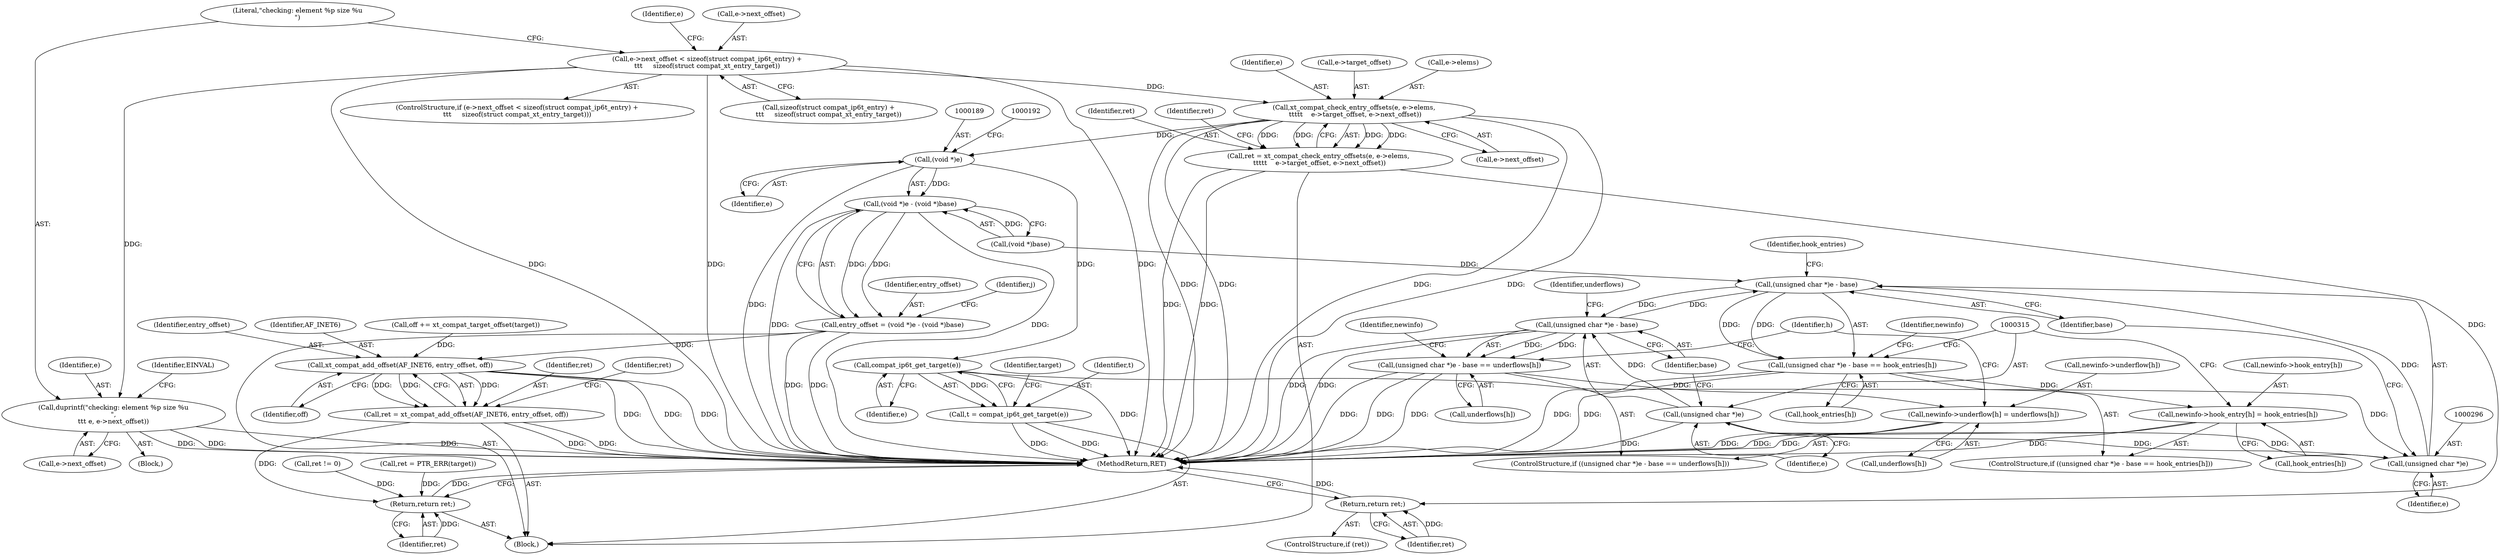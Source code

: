digraph "0_linux_ce683e5f9d045e5d67d1312a42b359cb2ab2a13c_3@API" {
"1000132" [label="(Call,e->next_offset < sizeof(struct compat_ip6t_entry) +\n\t\t\t     sizeof(struct compat_xt_entry_target))"];
"1000142" [label="(Call,duprintf(\"checking: element %p size %u\n\",\n\t\t\t e, e->next_offset))"];
"1000163" [label="(Call,xt_compat_check_entry_offsets(e, e->elems,\n \t\t\t\t\t    e->target_offset, e->next_offset))"];
"1000161" [label="(Call,ret = xt_compat_check_entry_offsets(e, e->elems,\n \t\t\t\t\t    e->target_offset, e->next_offset))"];
"1000176" [label="(Return,return ret;)"];
"1000188" [label="(Call,(void *)e)"];
"1000187" [label="(Call,(void *)e - (void *)base)"];
"1000185" [label="(Call,entry_offset = (void *)e - (void *)base)"];
"1000275" [label="(Call,xt_compat_add_offset(AF_INET6, entry_offset, off))"];
"1000273" [label="(Call,ret = xt_compat_add_offset(AF_INET6, entry_offset, off))"];
"1000376" [label="(Return,return ret;)"];
"1000218" [label="(Call,compat_ip6t_get_target(e))"];
"1000216" [label="(Call,t = compat_ip6t_get_target(e))"];
"1000295" [label="(Call,(unsigned char *)e)"];
"1000294" [label="(Call,(unsigned char *)e - base)"];
"1000293" [label="(Call,(unsigned char *)e - base == hook_entries[h])"];
"1000302" [label="(Call,newinfo->hook_entry[h] = hook_entries[h])"];
"1000313" [label="(Call,(unsigned char *)e - base)"];
"1000312" [label="(Call,(unsigned char *)e - base == underflows[h])"];
"1000321" [label="(Call,newinfo->underflow[h] = underflows[h])"];
"1000314" [label="(Call,(unsigned char *)e)"];
"1000324" [label="(Identifier,newinfo)"];
"1000265" [label="(Call,off += xt_compat_target_offset(target))"];
"1000142" [label="(Call,duprintf(\"checking: element %p size %u\n\",\n\t\t\t e, e->next_offset))"];
"1000274" [label="(Identifier,ret)"];
"1000111" [label="(Block,)"];
"1000277" [label="(Identifier,entry_offset)"];
"1000312" [label="(Call,(unsigned char *)e - base == underflows[h])"];
"1000219" [label="(Identifier,e)"];
"1000308" [label="(Call,hook_entries[h])"];
"1000145" [label="(Call,e->next_offset)"];
"1000302" [label="(Call,newinfo->hook_entry[h] = hook_entries[h])"];
"1000163" [label="(Call,xt_compat_check_entry_offsets(e, e->elems,\n \t\t\t\t\t    e->target_offset, e->next_offset))"];
"1000221" [label="(Identifier,target)"];
"1000299" [label="(Call,hook_entries[h])"];
"1000278" [label="(Identifier,off)"];
"1000303" [label="(Call,newinfo->hook_entry[h])"];
"1000136" [label="(Call,sizeof(struct compat_ip6t_entry) +\n\t\t\t     sizeof(struct compat_xt_entry_target))"];
"1000251" [label="(Call,ret = PTR_ERR(target))"];
"1000298" [label="(Identifier,base)"];
"1000295" [label="(Call,(unsigned char *)e)"];
"1000297" [label="(Identifier,e)"];
"1000144" [label="(Identifier,e)"];
"1000327" [label="(Call,underflows[h])"];
"1000275" [label="(Call,xt_compat_add_offset(AF_INET6, entry_offset, off))"];
"1000174" [label="(ControlStructure,if (ret))"];
"1000293" [label="(Call,(unsigned char *)e - base == hook_entries[h])"];
"1000133" [label="(Call,e->next_offset)"];
"1000311" [label="(ControlStructure,if ((unsigned char *)e - base == underflows[h]))"];
"1000141" [label="(Block,)"];
"1000319" [label="(Identifier,underflows)"];
"1000276" [label="(Identifier,AF_INET6)"];
"1000300" [label="(Identifier,hook_entries)"];
"1000191" [label="(Call,(void *)base)"];
"1000190" [label="(Identifier,e)"];
"1000376" [label="(Return,return ret;)"];
"1000186" [label="(Identifier,entry_offset)"];
"1000322" [label="(Call,newinfo->underflow[h])"];
"1000156" [label="(Identifier,e)"];
"1000168" [label="(Call,e->target_offset)"];
"1000131" [label="(ControlStructure,if (e->next_offset < sizeof(struct compat_ip6t_entry) +\n\t\t\t     sizeof(struct compat_xt_entry_target)))"];
"1000150" [label="(Identifier,EINVAL)"];
"1000176" [label="(Return,return ret;)"];
"1000187" [label="(Call,(void *)e - (void *)base)"];
"1000318" [label="(Call,underflows[h])"];
"1000216" [label="(Call,t = compat_ip6t_get_target(e))"];
"1000377" [label="(Identifier,ret)"];
"1000165" [label="(Call,e->elems)"];
"1000294" [label="(Call,(unsigned char *)e - base)"];
"1000175" [label="(Identifier,ret)"];
"1000161" [label="(Call,ret = xt_compat_check_entry_offsets(e, e->elems,\n \t\t\t\t\t    e->target_offset, e->next_offset))"];
"1000195" [label="(Identifier,j)"];
"1000210" [label="(Call,ret != 0)"];
"1000217" [label="(Identifier,t)"];
"1000313" [label="(Call,(unsigned char *)e - base)"];
"1000273" [label="(Call,ret = xt_compat_add_offset(AF_INET6, entry_offset, off))"];
"1000378" [label="(MethodReturn,RET)"];
"1000280" [label="(Identifier,ret)"];
"1000218" [label="(Call,compat_ip6t_get_target(e))"];
"1000317" [label="(Identifier,base)"];
"1000185" [label="(Call,entry_offset = (void *)e - (void *)base)"];
"1000321" [label="(Call,newinfo->underflow[h] = underflows[h])"];
"1000177" [label="(Identifier,ret)"];
"1000316" [label="(Identifier,e)"];
"1000171" [label="(Call,e->next_offset)"];
"1000292" [label="(ControlStructure,if ((unsigned char *)e - base == hook_entries[h]))"];
"1000164" [label="(Identifier,e)"];
"1000143" [label="(Literal,\"checking: element %p size %u\n\")"];
"1000162" [label="(Identifier,ret)"];
"1000314" [label="(Call,(unsigned char *)e)"];
"1000132" [label="(Call,e->next_offset < sizeof(struct compat_ip6t_entry) +\n\t\t\t     sizeof(struct compat_xt_entry_target))"];
"1000305" [label="(Identifier,newinfo)"];
"1000188" [label="(Call,(void *)e)"];
"1000290" [label="(Identifier,h)"];
"1000132" -> "1000131"  [label="AST: "];
"1000132" -> "1000136"  [label="CFG: "];
"1000133" -> "1000132"  [label="AST: "];
"1000136" -> "1000132"  [label="AST: "];
"1000143" -> "1000132"  [label="CFG: "];
"1000156" -> "1000132"  [label="CFG: "];
"1000132" -> "1000378"  [label="DDG: "];
"1000132" -> "1000378"  [label="DDG: "];
"1000132" -> "1000378"  [label="DDG: "];
"1000132" -> "1000142"  [label="DDG: "];
"1000132" -> "1000163"  [label="DDG: "];
"1000142" -> "1000141"  [label="AST: "];
"1000142" -> "1000145"  [label="CFG: "];
"1000143" -> "1000142"  [label="AST: "];
"1000144" -> "1000142"  [label="AST: "];
"1000145" -> "1000142"  [label="AST: "];
"1000150" -> "1000142"  [label="CFG: "];
"1000142" -> "1000378"  [label="DDG: "];
"1000142" -> "1000378"  [label="DDG: "];
"1000142" -> "1000378"  [label="DDG: "];
"1000163" -> "1000161"  [label="AST: "];
"1000163" -> "1000171"  [label="CFG: "];
"1000164" -> "1000163"  [label="AST: "];
"1000165" -> "1000163"  [label="AST: "];
"1000168" -> "1000163"  [label="AST: "];
"1000171" -> "1000163"  [label="AST: "];
"1000161" -> "1000163"  [label="CFG: "];
"1000163" -> "1000378"  [label="DDG: "];
"1000163" -> "1000378"  [label="DDG: "];
"1000163" -> "1000378"  [label="DDG: "];
"1000163" -> "1000378"  [label="DDG: "];
"1000163" -> "1000161"  [label="DDG: "];
"1000163" -> "1000161"  [label="DDG: "];
"1000163" -> "1000161"  [label="DDG: "];
"1000163" -> "1000161"  [label="DDG: "];
"1000163" -> "1000188"  [label="DDG: "];
"1000161" -> "1000111"  [label="AST: "];
"1000162" -> "1000161"  [label="AST: "];
"1000175" -> "1000161"  [label="CFG: "];
"1000161" -> "1000378"  [label="DDG: "];
"1000161" -> "1000378"  [label="DDG: "];
"1000161" -> "1000176"  [label="DDG: "];
"1000176" -> "1000174"  [label="AST: "];
"1000176" -> "1000177"  [label="CFG: "];
"1000177" -> "1000176"  [label="AST: "];
"1000378" -> "1000176"  [label="CFG: "];
"1000176" -> "1000378"  [label="DDG: "];
"1000177" -> "1000176"  [label="DDG: "];
"1000188" -> "1000187"  [label="AST: "];
"1000188" -> "1000190"  [label="CFG: "];
"1000189" -> "1000188"  [label="AST: "];
"1000190" -> "1000188"  [label="AST: "];
"1000192" -> "1000188"  [label="CFG: "];
"1000188" -> "1000378"  [label="DDG: "];
"1000188" -> "1000187"  [label="DDG: "];
"1000188" -> "1000218"  [label="DDG: "];
"1000187" -> "1000185"  [label="AST: "];
"1000187" -> "1000191"  [label="CFG: "];
"1000191" -> "1000187"  [label="AST: "];
"1000185" -> "1000187"  [label="CFG: "];
"1000187" -> "1000378"  [label="DDG: "];
"1000187" -> "1000378"  [label="DDG: "];
"1000187" -> "1000185"  [label="DDG: "];
"1000187" -> "1000185"  [label="DDG: "];
"1000191" -> "1000187"  [label="DDG: "];
"1000185" -> "1000111"  [label="AST: "];
"1000186" -> "1000185"  [label="AST: "];
"1000195" -> "1000185"  [label="CFG: "];
"1000185" -> "1000378"  [label="DDG: "];
"1000185" -> "1000378"  [label="DDG: "];
"1000185" -> "1000275"  [label="DDG: "];
"1000275" -> "1000273"  [label="AST: "];
"1000275" -> "1000278"  [label="CFG: "];
"1000276" -> "1000275"  [label="AST: "];
"1000277" -> "1000275"  [label="AST: "];
"1000278" -> "1000275"  [label="AST: "];
"1000273" -> "1000275"  [label="CFG: "];
"1000275" -> "1000378"  [label="DDG: "];
"1000275" -> "1000378"  [label="DDG: "];
"1000275" -> "1000378"  [label="DDG: "];
"1000275" -> "1000273"  [label="DDG: "];
"1000275" -> "1000273"  [label="DDG: "];
"1000275" -> "1000273"  [label="DDG: "];
"1000265" -> "1000275"  [label="DDG: "];
"1000273" -> "1000111"  [label="AST: "];
"1000274" -> "1000273"  [label="AST: "];
"1000280" -> "1000273"  [label="CFG: "];
"1000273" -> "1000378"  [label="DDG: "];
"1000273" -> "1000378"  [label="DDG: "];
"1000273" -> "1000376"  [label="DDG: "];
"1000376" -> "1000111"  [label="AST: "];
"1000376" -> "1000377"  [label="CFG: "];
"1000377" -> "1000376"  [label="AST: "];
"1000378" -> "1000376"  [label="CFG: "];
"1000376" -> "1000378"  [label="DDG: "];
"1000377" -> "1000376"  [label="DDG: "];
"1000251" -> "1000376"  [label="DDG: "];
"1000210" -> "1000376"  [label="DDG: "];
"1000218" -> "1000216"  [label="AST: "];
"1000218" -> "1000219"  [label="CFG: "];
"1000219" -> "1000218"  [label="AST: "];
"1000216" -> "1000218"  [label="CFG: "];
"1000218" -> "1000378"  [label="DDG: "];
"1000218" -> "1000216"  [label="DDG: "];
"1000218" -> "1000295"  [label="DDG: "];
"1000216" -> "1000111"  [label="AST: "];
"1000217" -> "1000216"  [label="AST: "];
"1000221" -> "1000216"  [label="CFG: "];
"1000216" -> "1000378"  [label="DDG: "];
"1000216" -> "1000378"  [label="DDG: "];
"1000295" -> "1000294"  [label="AST: "];
"1000295" -> "1000297"  [label="CFG: "];
"1000296" -> "1000295"  [label="AST: "];
"1000297" -> "1000295"  [label="AST: "];
"1000298" -> "1000295"  [label="CFG: "];
"1000295" -> "1000294"  [label="DDG: "];
"1000314" -> "1000295"  [label="DDG: "];
"1000295" -> "1000314"  [label="DDG: "];
"1000294" -> "1000293"  [label="AST: "];
"1000294" -> "1000298"  [label="CFG: "];
"1000298" -> "1000294"  [label="AST: "];
"1000300" -> "1000294"  [label="CFG: "];
"1000294" -> "1000293"  [label="DDG: "];
"1000294" -> "1000293"  [label="DDG: "];
"1000191" -> "1000294"  [label="DDG: "];
"1000313" -> "1000294"  [label="DDG: "];
"1000294" -> "1000313"  [label="DDG: "];
"1000293" -> "1000292"  [label="AST: "];
"1000293" -> "1000299"  [label="CFG: "];
"1000299" -> "1000293"  [label="AST: "];
"1000305" -> "1000293"  [label="CFG: "];
"1000315" -> "1000293"  [label="CFG: "];
"1000293" -> "1000378"  [label="DDG: "];
"1000293" -> "1000378"  [label="DDG: "];
"1000293" -> "1000302"  [label="DDG: "];
"1000302" -> "1000292"  [label="AST: "];
"1000302" -> "1000308"  [label="CFG: "];
"1000303" -> "1000302"  [label="AST: "];
"1000308" -> "1000302"  [label="AST: "];
"1000315" -> "1000302"  [label="CFG: "];
"1000302" -> "1000378"  [label="DDG: "];
"1000302" -> "1000378"  [label="DDG: "];
"1000313" -> "1000312"  [label="AST: "];
"1000313" -> "1000317"  [label="CFG: "];
"1000314" -> "1000313"  [label="AST: "];
"1000317" -> "1000313"  [label="AST: "];
"1000319" -> "1000313"  [label="CFG: "];
"1000313" -> "1000378"  [label="DDG: "];
"1000313" -> "1000378"  [label="DDG: "];
"1000313" -> "1000312"  [label="DDG: "];
"1000313" -> "1000312"  [label="DDG: "];
"1000314" -> "1000313"  [label="DDG: "];
"1000312" -> "1000311"  [label="AST: "];
"1000312" -> "1000318"  [label="CFG: "];
"1000318" -> "1000312"  [label="AST: "];
"1000324" -> "1000312"  [label="CFG: "];
"1000290" -> "1000312"  [label="CFG: "];
"1000312" -> "1000378"  [label="DDG: "];
"1000312" -> "1000378"  [label="DDG: "];
"1000312" -> "1000378"  [label="DDG: "];
"1000312" -> "1000321"  [label="DDG: "];
"1000321" -> "1000311"  [label="AST: "];
"1000321" -> "1000327"  [label="CFG: "];
"1000322" -> "1000321"  [label="AST: "];
"1000327" -> "1000321"  [label="AST: "];
"1000290" -> "1000321"  [label="CFG: "];
"1000321" -> "1000378"  [label="DDG: "];
"1000321" -> "1000378"  [label="DDG: "];
"1000314" -> "1000316"  [label="CFG: "];
"1000315" -> "1000314"  [label="AST: "];
"1000316" -> "1000314"  [label="AST: "];
"1000317" -> "1000314"  [label="CFG: "];
"1000314" -> "1000378"  [label="DDG: "];
}
